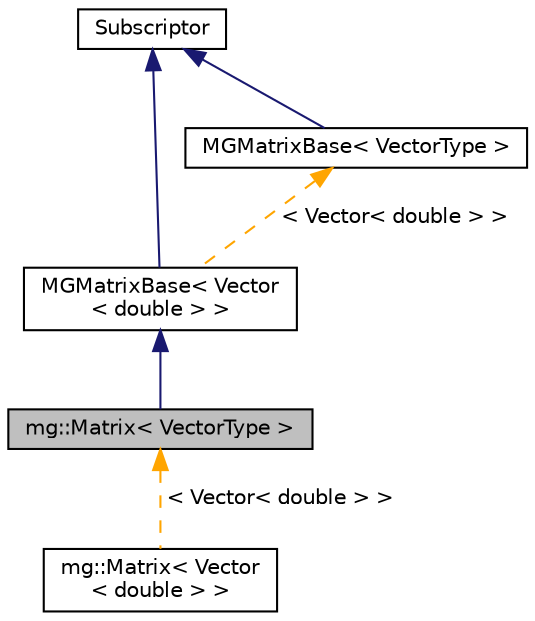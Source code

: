 digraph "mg::Matrix&lt; VectorType &gt;"
{
 // LATEX_PDF_SIZE
  edge [fontname="Helvetica",fontsize="10",labelfontname="Helvetica",labelfontsize="10"];
  node [fontname="Helvetica",fontsize="10",shape=record];
  Node1 [label="mg::Matrix\< VectorType \>",height=0.2,width=0.4,color="black", fillcolor="grey75", style="filled", fontcolor="black",tooltip=" "];
  Node2 -> Node1 [dir="back",color="midnightblue",fontsize="10",style="solid",fontname="Helvetica"];
  Node2 [label="MGMatrixBase\< Vector\l\< double \> \>",height=0.2,width=0.4,color="black", fillcolor="white", style="filled",URL="$classMGMatrixBase.html",tooltip=" "];
  Node3 -> Node2 [dir="back",color="midnightblue",fontsize="10",style="solid",fontname="Helvetica"];
  Node3 [label="Subscriptor",height=0.2,width=0.4,color="black", fillcolor="white", style="filled",URL="$classSubscriptor.html",tooltip=" "];
  Node4 -> Node2 [dir="back",color="orange",fontsize="10",style="dashed",label=" \< Vector\< double \> \>" ,fontname="Helvetica"];
  Node4 [label="MGMatrixBase\< VectorType \>",height=0.2,width=0.4,color="black", fillcolor="white", style="filled",URL="$classMGMatrixBase.html",tooltip=" "];
  Node3 -> Node4 [dir="back",color="midnightblue",fontsize="10",style="solid",fontname="Helvetica"];
  Node1 -> Node5 [dir="back",color="orange",fontsize="10",style="dashed",label=" \< Vector\< double \> \>" ,fontname="Helvetica"];
  Node5 [label="mg::Matrix\< Vector\l\< double \> \>",height=0.2,width=0.4,color="black", fillcolor="white", style="filled",URL="$classmg_1_1Matrix.html",tooltip=" "];
}
